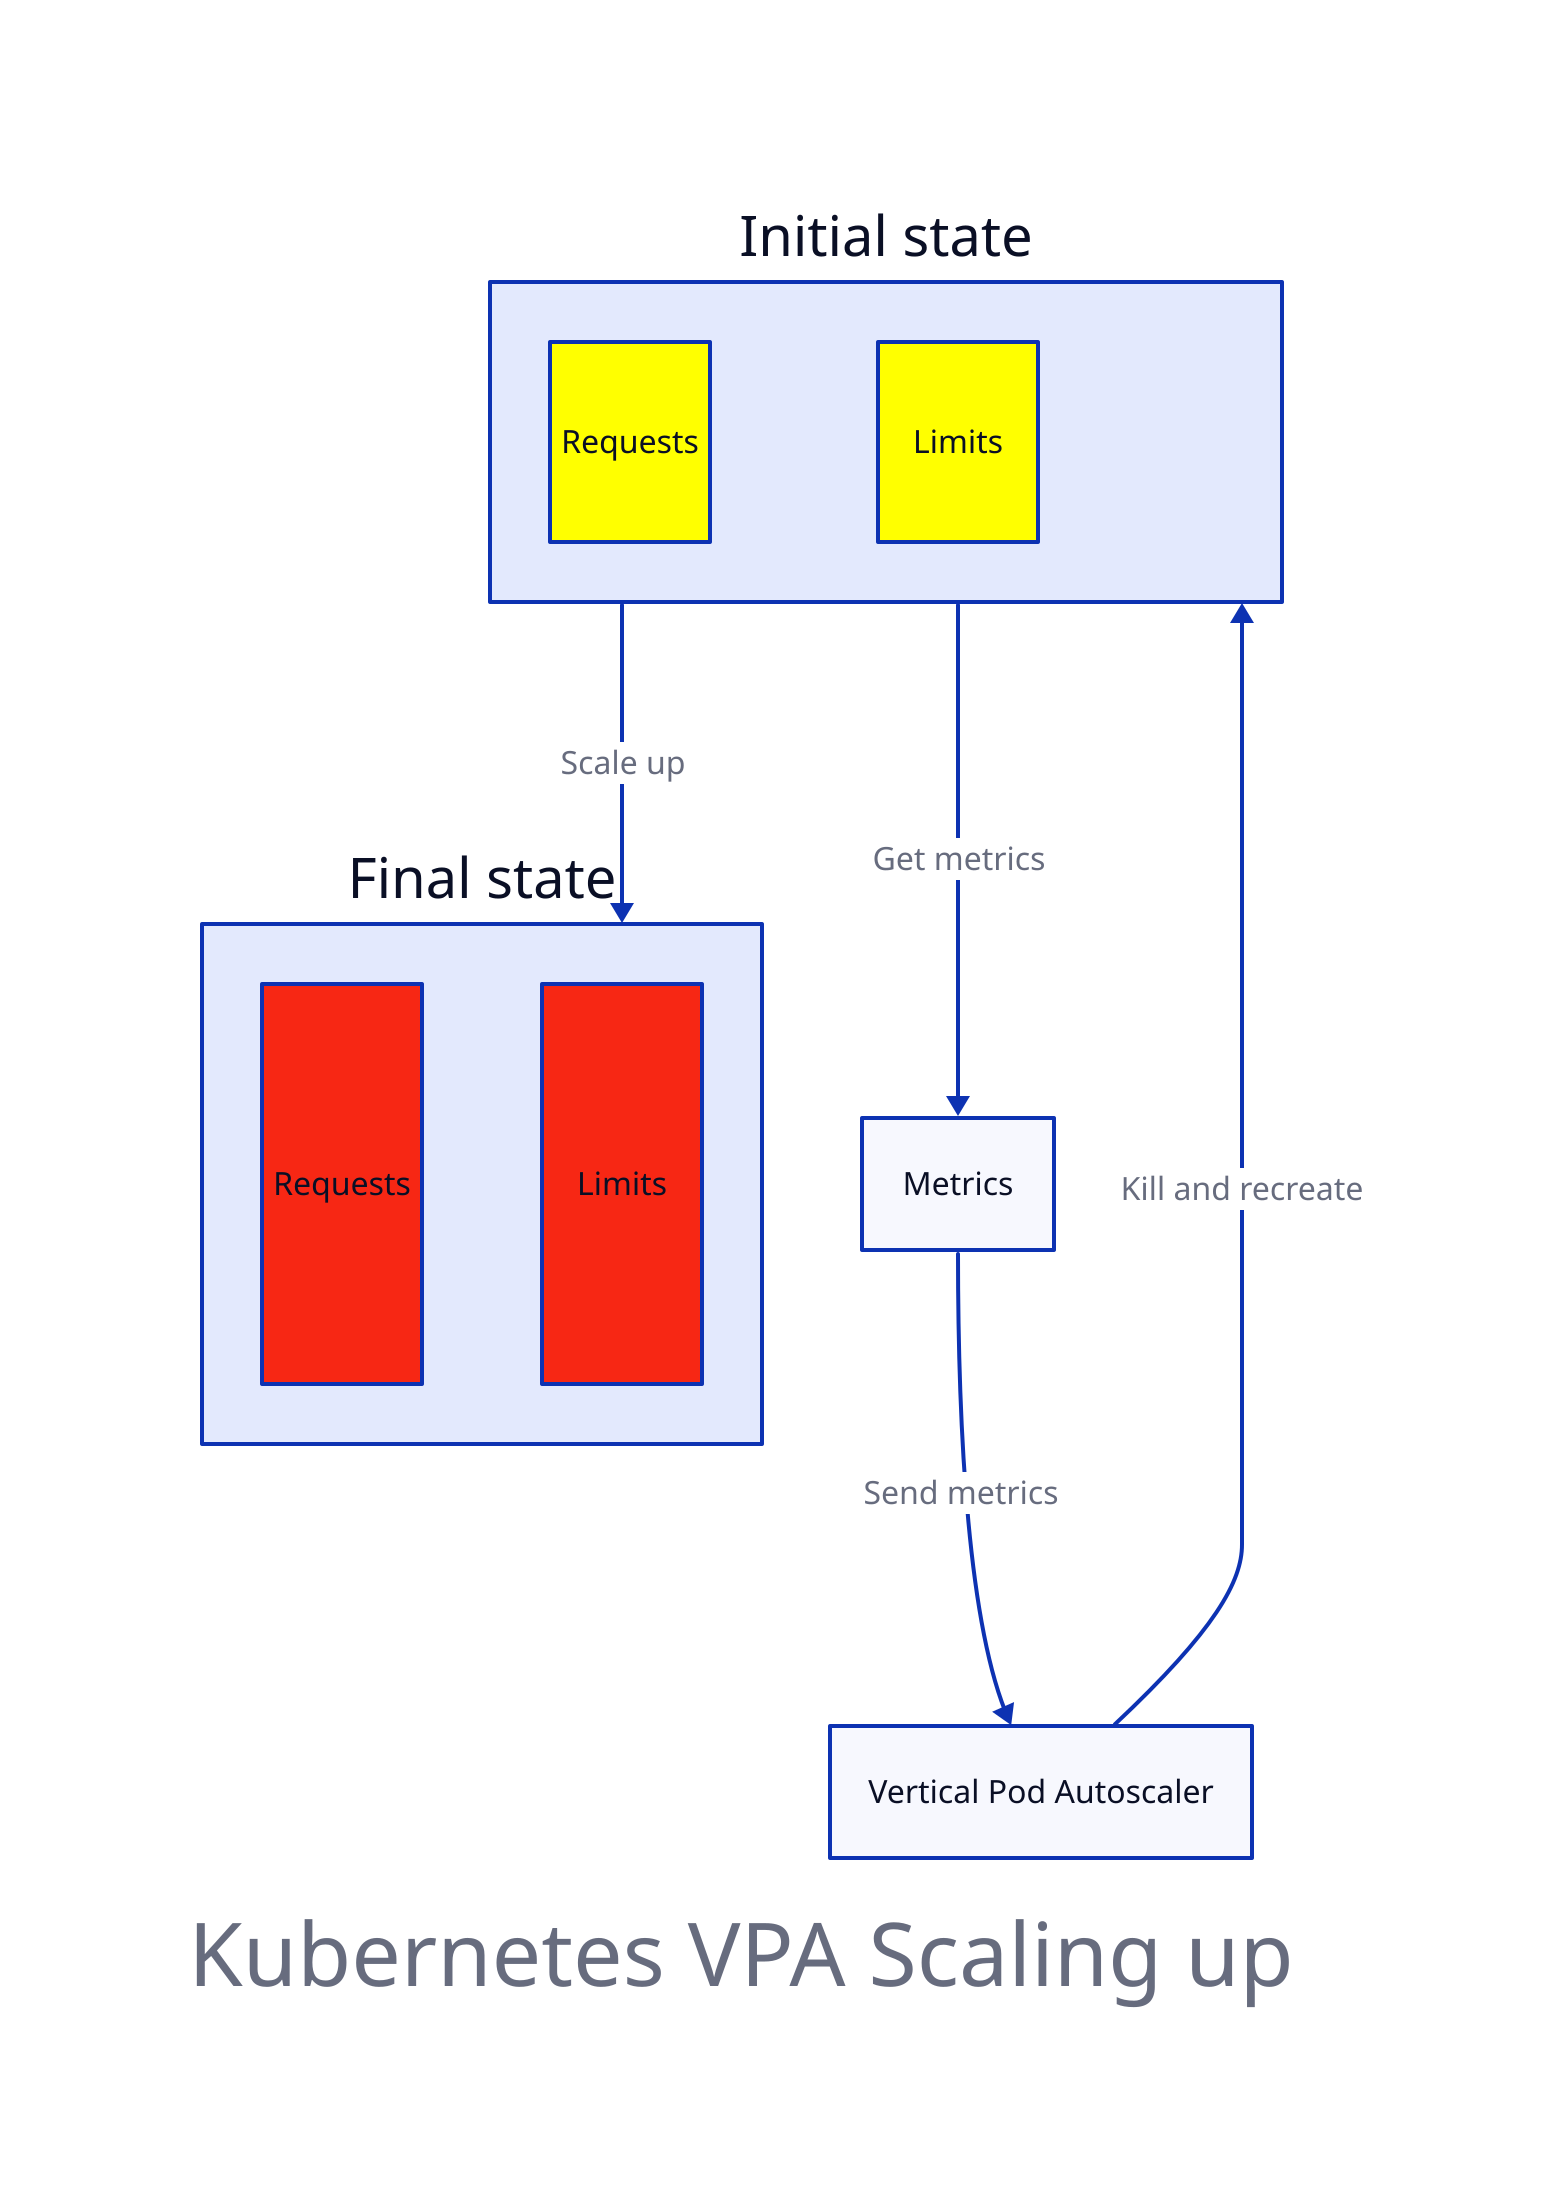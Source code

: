 classes: {
  limit50: {
    label: "Limits"
    shape: rectangle
    width: 80
    height: 100
    style: {
      shadow: false
      fill: yellow
    }
  }
  request50: {
    label: "Requests"
    shape: rectangle
    width: 80
    height: 100
    style: {
      shadow: false
      fill: yellow
    }
  }
  request100: {
    label: "Requests"
    shape: rectangle
    width: 80
    height: 200
    style: {
      shadow: false
      fill: "#f72714"
    }
  }
  limit100: {
    label: "Limits"
    shape: rectangle
    width: 80
    height: 200
    style: {
      shadow: false
      fill: "#f72714"
    }
  }
}

first: Initial state {
  request50: Initial request
  limit50: Initial limit
}

second: Final state {
  request100: Initial request
  limit100: Initial limit
}

first.request50.class: request50
first.limit50.class: limit50

second.request100.class: request100
second.limit100.class: limit100

vpa: Vertical Pod Autoscaler
metrics: Metrics

first -> metrics: Get metrics
first -> second: Scale up

metrics -> vpa: Send metrics
vpa -> first: Kill and recreate

title: Kubernetes VPA Scaling up {
  shape: text
  near: bottom-center
  style: {
    font-size: 44
    italic: true
  }
}

